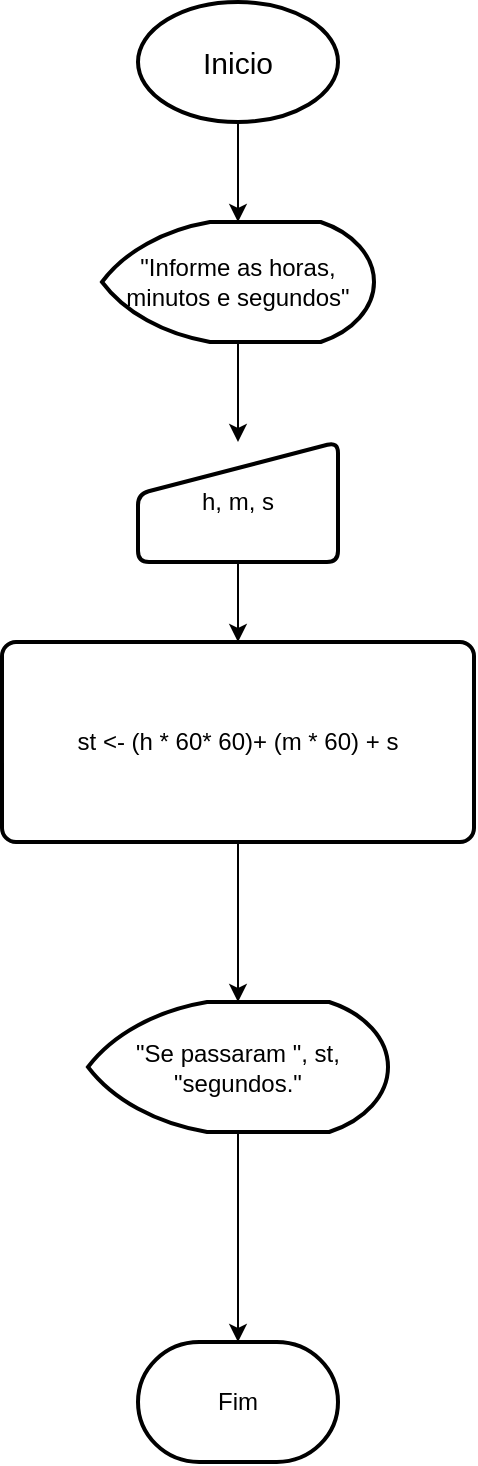 <mxfile version="21.1.5" type="device">
  <diagram name="Página-1" id="nsB98SzvjLkjTurCf-Dm">
    <mxGraphModel dx="474" dy="763" grid="1" gridSize="10" guides="1" tooltips="1" connect="1" arrows="1" fold="1" page="1" pageScale="1" pageWidth="827" pageHeight="1169" math="0" shadow="0">
      <root>
        <mxCell id="0" />
        <mxCell id="1" parent="0" />
        <mxCell id="mMFjoxkciTvaHP6ybKh6-7" style="edgeStyle=orthogonalEdgeStyle;rounded=0;orthogonalLoop=1;jettySize=auto;html=1;exitX=0.5;exitY=1;exitDx=0;exitDy=0;exitPerimeter=0;entryX=0.5;entryY=0;entryDx=0;entryDy=0;entryPerimeter=0;" parent="1" source="mMFjoxkciTvaHP6ybKh6-1" target="mMFjoxkciTvaHP6ybKh6-3" edge="1">
          <mxGeometry relative="1" as="geometry" />
        </mxCell>
        <mxCell id="mMFjoxkciTvaHP6ybKh6-1" value="&lt;font style=&quot;font-size: 15px;&quot;&gt;Inicio&lt;/font&gt;" style="strokeWidth=2;html=1;shape=mxgraph.flowchart.start_1;whiteSpace=wrap;" parent="1" vertex="1">
          <mxGeometry x="364" y="70" width="100" height="60" as="geometry" />
        </mxCell>
        <mxCell id="mMFjoxkciTvaHP6ybKh6-8" style="edgeStyle=orthogonalEdgeStyle;rounded=0;orthogonalLoop=1;jettySize=auto;html=1;exitX=0.5;exitY=1;exitDx=0;exitDy=0;exitPerimeter=0;" parent="1" source="mMFjoxkciTvaHP6ybKh6-3" target="mMFjoxkciTvaHP6ybKh6-4" edge="1">
          <mxGeometry relative="1" as="geometry" />
        </mxCell>
        <mxCell id="mMFjoxkciTvaHP6ybKh6-3" value="&quot;Informe as horas, minutos e segundos&quot;" style="strokeWidth=2;html=1;shape=mxgraph.flowchart.display;whiteSpace=wrap;" parent="1" vertex="1">
          <mxGeometry x="346" y="180" width="136" height="60" as="geometry" />
        </mxCell>
        <mxCell id="mMFjoxkciTvaHP6ybKh6-9" style="edgeStyle=orthogonalEdgeStyle;rounded=0;orthogonalLoop=1;jettySize=auto;html=1;exitX=0.5;exitY=1;exitDx=0;exitDy=0;entryX=0.5;entryY=0;entryDx=0;entryDy=0;" parent="1" source="mMFjoxkciTvaHP6ybKh6-4" target="mMFjoxkciTvaHP6ybKh6-5" edge="1">
          <mxGeometry relative="1" as="geometry" />
        </mxCell>
        <mxCell id="mMFjoxkciTvaHP6ybKh6-4" value="h, m, s" style="html=1;strokeWidth=2;shape=manualInput;whiteSpace=wrap;rounded=1;size=26;arcSize=11;" parent="1" vertex="1">
          <mxGeometry x="364" y="290" width="100" height="60" as="geometry" />
        </mxCell>
        <mxCell id="mMFjoxkciTvaHP6ybKh6-10" style="edgeStyle=orthogonalEdgeStyle;rounded=0;orthogonalLoop=1;jettySize=auto;html=1;exitX=0.5;exitY=1;exitDx=0;exitDy=0;" parent="1" source="mMFjoxkciTvaHP6ybKh6-5" target="mMFjoxkciTvaHP6ybKh6-6" edge="1">
          <mxGeometry relative="1" as="geometry" />
        </mxCell>
        <mxCell id="mMFjoxkciTvaHP6ybKh6-5" value="st &amp;lt;- (h * 60* 60)+ (m * 60) + s" style="rounded=1;whiteSpace=wrap;html=1;absoluteArcSize=1;arcSize=14;strokeWidth=2;" parent="1" vertex="1">
          <mxGeometry x="296" y="390" width="236" height="100" as="geometry" />
        </mxCell>
        <mxCell id="V1qH6gtzlaDCqw6iZm4H-2" style="edgeStyle=orthogonalEdgeStyle;rounded=0;orthogonalLoop=1;jettySize=auto;html=1;exitX=0.5;exitY=1;exitDx=0;exitDy=0;exitPerimeter=0;entryX=0.5;entryY=0;entryDx=0;entryDy=0;entryPerimeter=0;" edge="1" parent="1" source="mMFjoxkciTvaHP6ybKh6-6" target="V1qH6gtzlaDCqw6iZm4H-1">
          <mxGeometry relative="1" as="geometry" />
        </mxCell>
        <mxCell id="mMFjoxkciTvaHP6ybKh6-6" value="&quot;Se passaram &quot;, st, &quot;segundos.&quot;" style="strokeWidth=2;html=1;shape=mxgraph.flowchart.display;whiteSpace=wrap;" parent="1" vertex="1">
          <mxGeometry x="339" y="570" width="150" height="65" as="geometry" />
        </mxCell>
        <mxCell id="V1qH6gtzlaDCqw6iZm4H-1" value="Fim" style="strokeWidth=2;html=1;shape=mxgraph.flowchart.terminator;whiteSpace=wrap;" vertex="1" parent="1">
          <mxGeometry x="364" y="740" width="100" height="60" as="geometry" />
        </mxCell>
      </root>
    </mxGraphModel>
  </diagram>
</mxfile>
